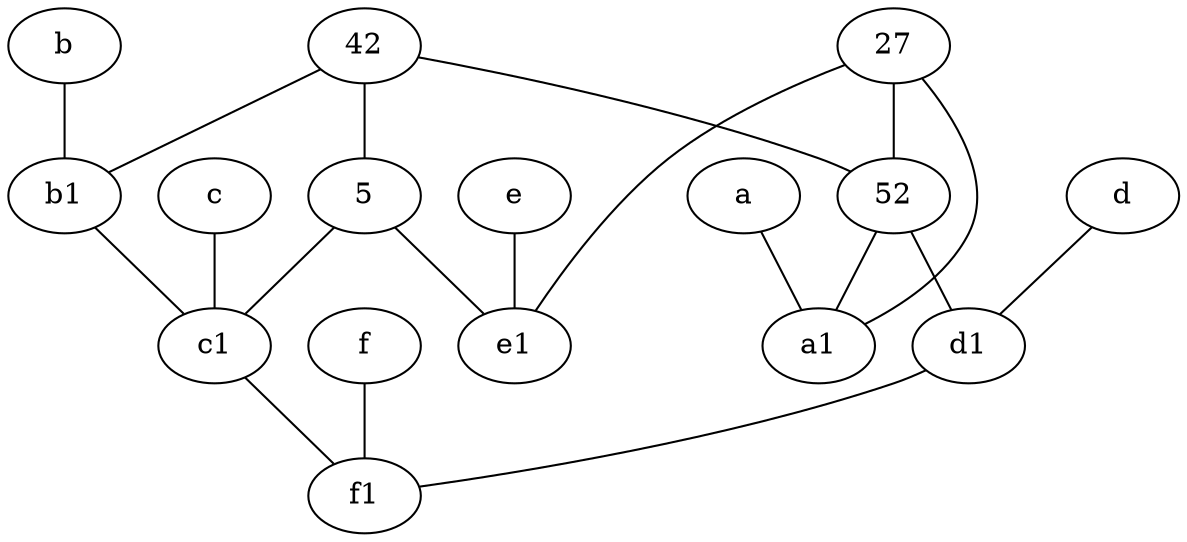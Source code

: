 graph {
	node [labelfontsize=50]
	c1 [labelfontsize=50 pos="4.5,3!"]
	d [labelfontsize=50 pos="2,5!"]
	27 [labelfontsize=50]
	e1 [labelfontsize=50 pos="7,7!"]
	f [labelfontsize=50 pos="3,9!"]
	b [labelfontsize=50 pos="10,4!"]
	f1 [labelfontsize=50 pos="3,8!"]
	d1 [labelfontsize=50 pos="3,5!"]
	42 [labelfontsize=50]
	52 [labelfontsize=50]
	a1 [labelfontsize=50 pos="8,3!"]
	b1 [labelfontsize=50 pos="9,4!"]
	a [labelfontsize=50 pos="8,2!"]
	5 [labelfontsize=50]
	e [labelfontsize=50 pos="7,9!"]
	c [labelfontsize=50 pos="4.5,2!"]
	27 -- e1
	b -- b1
	b1 -- c1
	42 -- 52
	f -- f1
	5 -- e1
	42 -- 5
	27 -- a1
	c1 -- f1
	d -- d1
	27 -- 52
	52 -- d1
	d1 -- f1
	a -- a1
	c -- c1
	e -- e1
	42 -- b1
	52 -- a1
	5 -- c1
}
